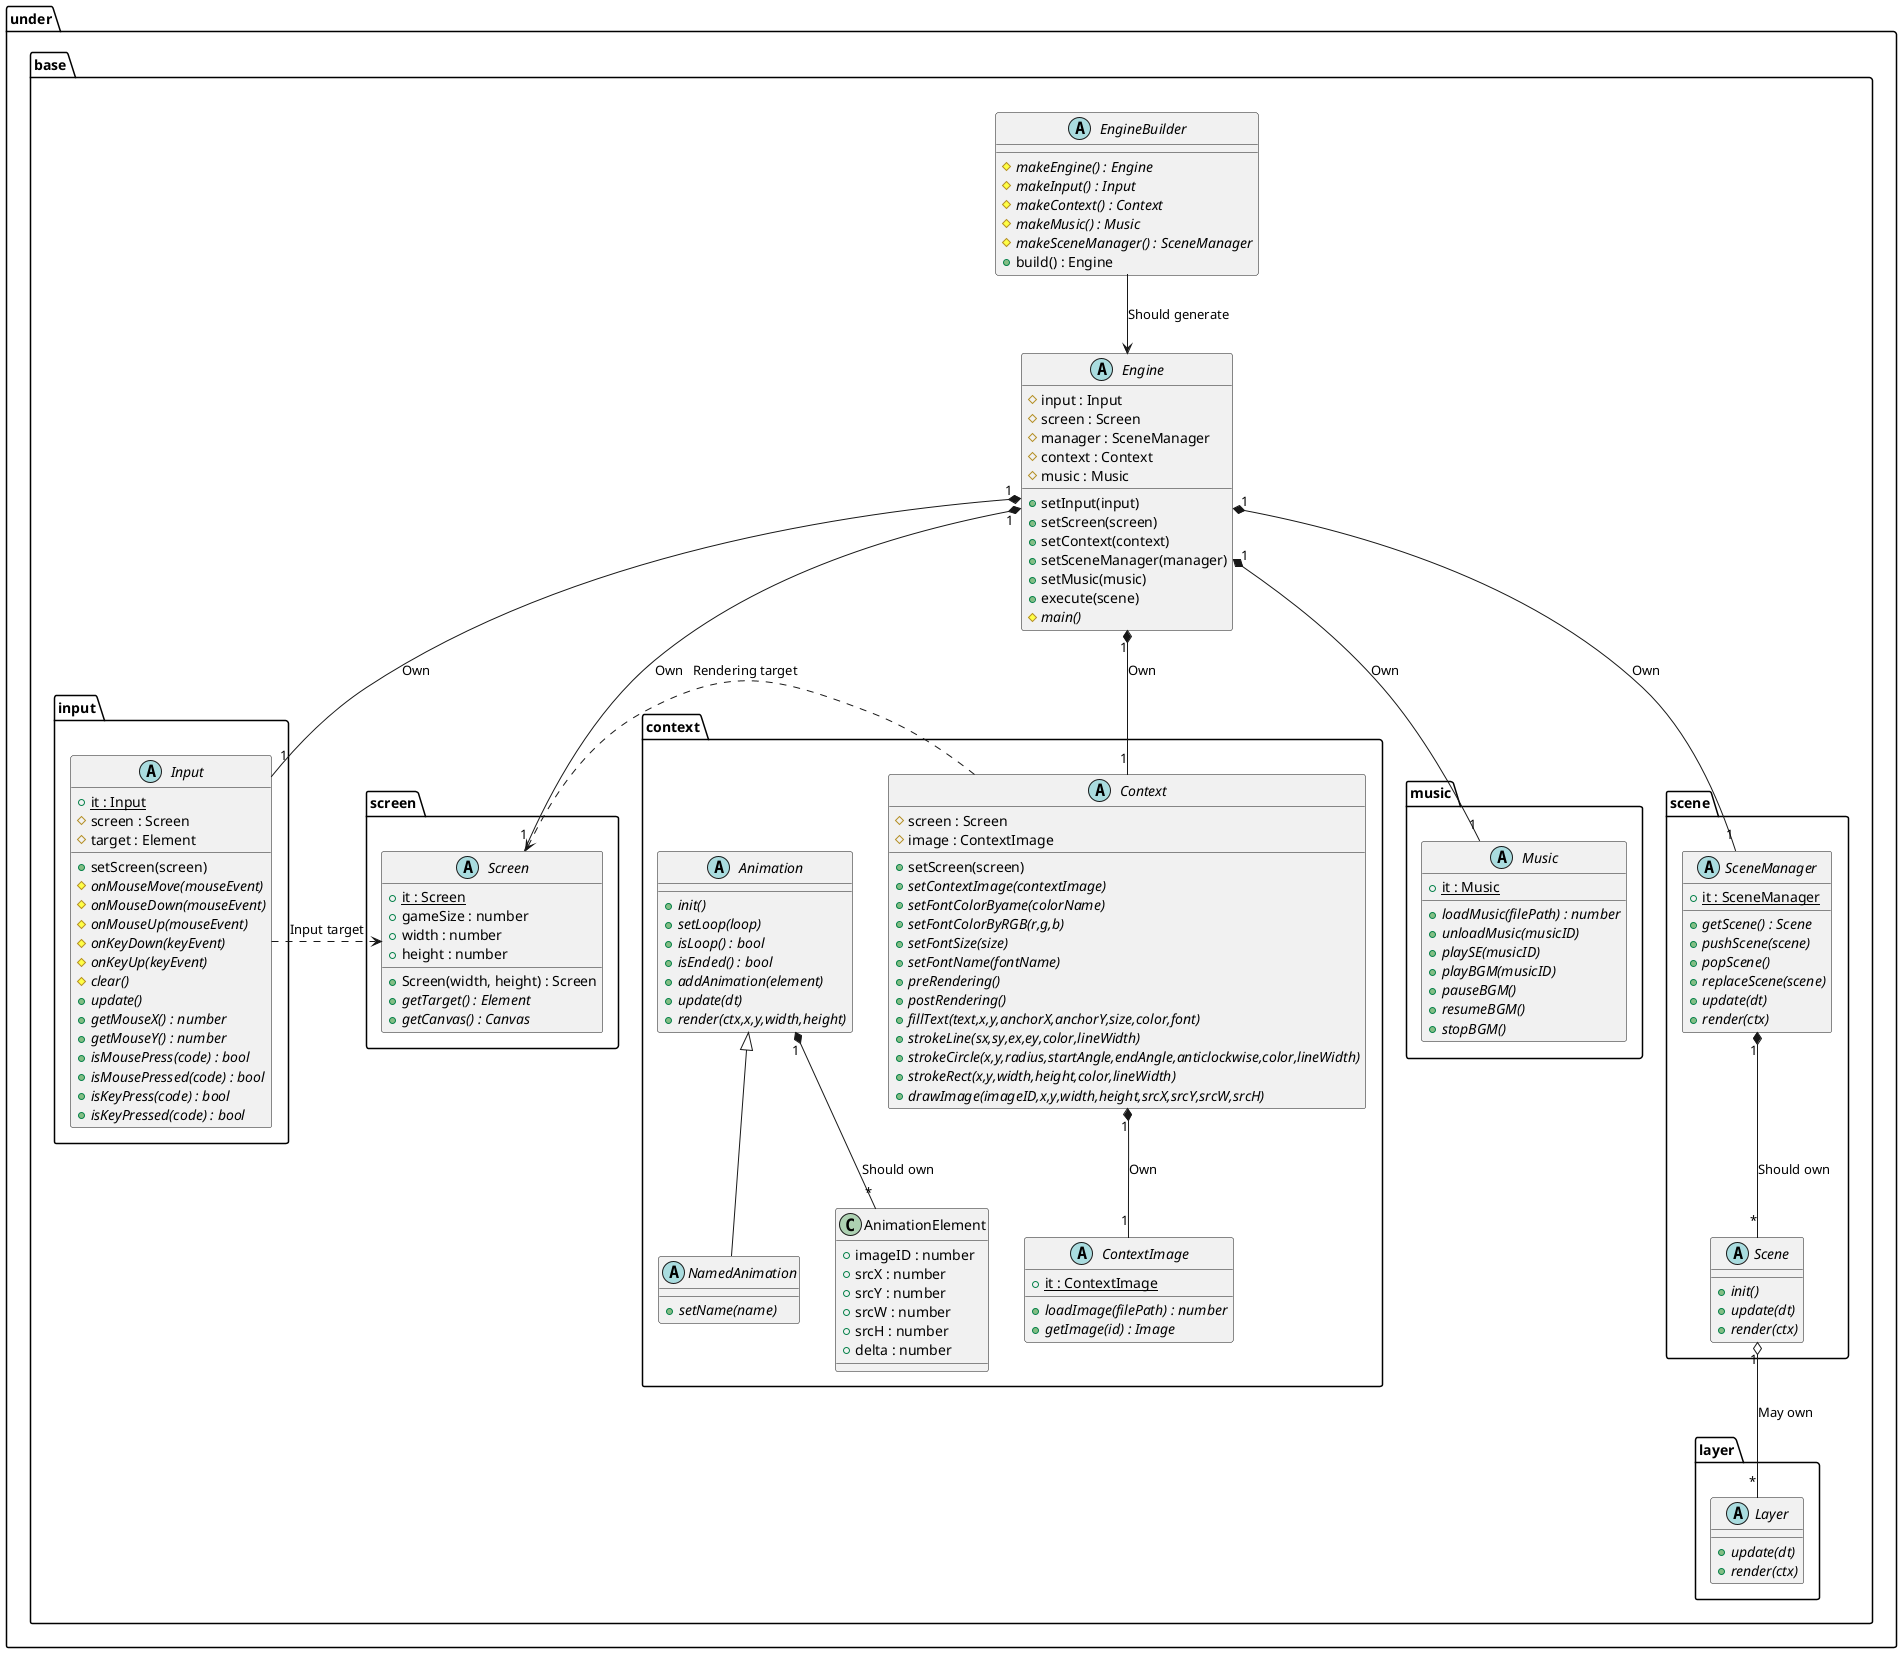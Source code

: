 @startuml GameBaseBase

package under {
    package base {
        abstract EngineBuilder {
            {abstract} #makeEngine() : Engine
            {abstract} #makeInput() : Input
            {abstract} #makeContext() : Context
            {abstract} #makeMusic() : Music
            {abstract} #makeSceneManager() : SceneManager
            +build() : Engine
        }
        abstract Engine {
            #input : Input
            #screen : Screen
            #manager : SceneManager
            #context : Context
            #music : Music
            +setInput(input)
            +setScreen(screen)
            +setContext(context)
            +setSceneManager(manager)
            +setMusic(music)
            +execute(scene)
            {abstract} #main()
        }

        package input {
            abstract Input {
                {static} +it : Input /' Singleton '/
                #screen : Screen
                #target : Element
                +setScreen(screen)
                {abstract} #onMouseMove(mouseEvent)
                {abstract} #onMouseDown(mouseEvent)
                {abstract} #onMouseUp(mouseEvent)
                {abstract} #onKeyDown(keyEvent)
                {abstract} #onKeyUp(keyEvent)
                {abstract} #clear()
                {abstract} +update()
                {abstract} +getMouseX() : number
                {abstract} +getMouseY() : number
                {abstract} +isMousePress(code) : bool
                {abstract} +isMousePressed(code) : bool
                {abstract} +isKeyPress(code) : bool
                {abstract} +isKeyPressed(code) : bool
            }
        }

        package screen {
            abstract Screen {
                +Screen(width, height) : Screen
                {static} +it : Screen /' Singleton '/
                +gameSize : number
                +width : number
                +height : number
                {abstract} +getTarget() : Element
                {abstract} +getCanvas() : Canvas
            }
        }

        package music {
            abstract Music {
                {static} +it : Music /' Singleton '/
                {abstract} +loadMusic(filePath) : number
                {abstract} +unloadMusic(musicID)
                {abstract} +playSE(musicID)
                {abstract} +playBGM(musicID)
                {abstract} +pauseBGM()
                {abstract} +resumeBGM()
                {abstract} +stopBGM()
            }
        }

        package context {
            abstract Context {
                #screen : Screen
                #image : ContextImage
                +setScreen(screen)
                {abstract} +setContextImage(contextImage)
                {abstract} +setFontColorByame(colorName)
                {abstract} +setFontColorByRGB(r,g,b)
                {abstract} +setFontSize(size)
                {abstract} +setFontName(fontName)
                {abstract} +preRendering()
                {abstract} +postRendering()
                {abstract} +fillText(text,x,y,anchorX,anchorY,size,color,font)
                {abstract} +strokeLine(sx,sy,ex,ey,color,lineWidth)
                {abstract} +strokeCircle(x,y,radius,startAngle,endAngle,anticlockwise,color,lineWidth)
                {abstract} +strokeRect(x,y,width,height,color,lineWidth)
                {abstract} +drawImage(imageID,x,y,width,height,srcX,srcY,srcW,srcH)
            }
            abstract ContextImage {
                {static} +it : ContextImage /' Singleton '/
                {abstract} +loadImage(filePath) : number
                {abstract} +getImage(id) : Image
            }

            abstract Animation {
                {abstract} +init()
                {abstract} +setLoop(loop)
                {abstract} +isLoop() : bool
                {abstract} +isEnded() : bool
                {abstract} +addAnimation(element)
                {abstract} +update(dt)
                {abstract} +render(ctx,x,y,width,height)
            }
            abstract NamedAnimation {
                {abstract} +setName(name)
            }
            class AnimationElement {
                +imageID : number
                +srcX : number
                +srcY : number
                +srcW : number
                +srcH : number
                +delta : number
            }
        }

        package scene {
            abstract SceneManager {
                {static} +it : SceneManager /' Singleton '/
                {abstract} +getScene() : Scene
                {abstract} +pushScene(scene)
                {abstract} +popScene()
                {abstract} +replaceScene(scene)
                {abstract} +update(dt)
                {abstract} +render(ctx)
            }
            abstract Scene {
                {abstract} +init()
                {abstract} +update(dt)
                {abstract} +render(ctx)
            }
        }

        package layer {
            abstract Layer {
                {abstract} +update(dt)
                {abstract} +render(ctx)
            }
        }
    }
}

EngineBuilder --> Engine : Should generate
Engine "1"*-- "1" Screen : Own
Engine "1"*-- "1" Input : Own
Engine "1"*-- "1" SceneManager : Own
Engine "1"*-- "1" Context : Own
Engine "1"*-- "1" Music : Own

Input .> Screen : Input target
Context .> Screen : Rendering target

SceneManager "1"*--"*" Scene : Should own
Scene "1" o--"*" Layer : May own
Context "1"*--"1" ContextImage : Own

Animation "1"*--"*"AnimationElement : Should own

Animation <|-- NamedAnimation

@enduml
